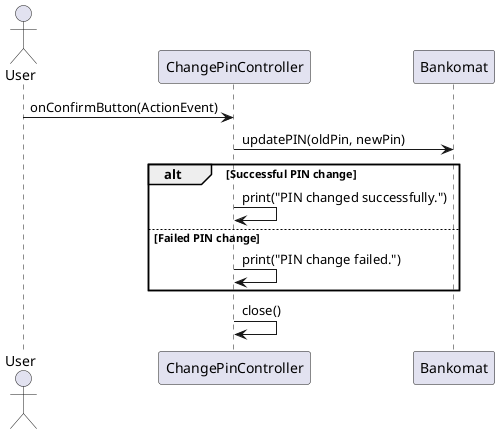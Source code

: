 @startuml
actor User
participant ChangePinController
participant Bankomat

User -> ChangePinController: onConfirmButton(ActionEvent)
ChangePinController -> Bankomat: updatePIN(oldPin, newPin)
alt Successful PIN change
    ChangePinController -> ChangePinController: print("PIN changed successfully.")
else Failed PIN change
    ChangePinController -> ChangePinController: print("PIN change failed.")
end
ChangePinController -> ChangePinController: close()
@enduml